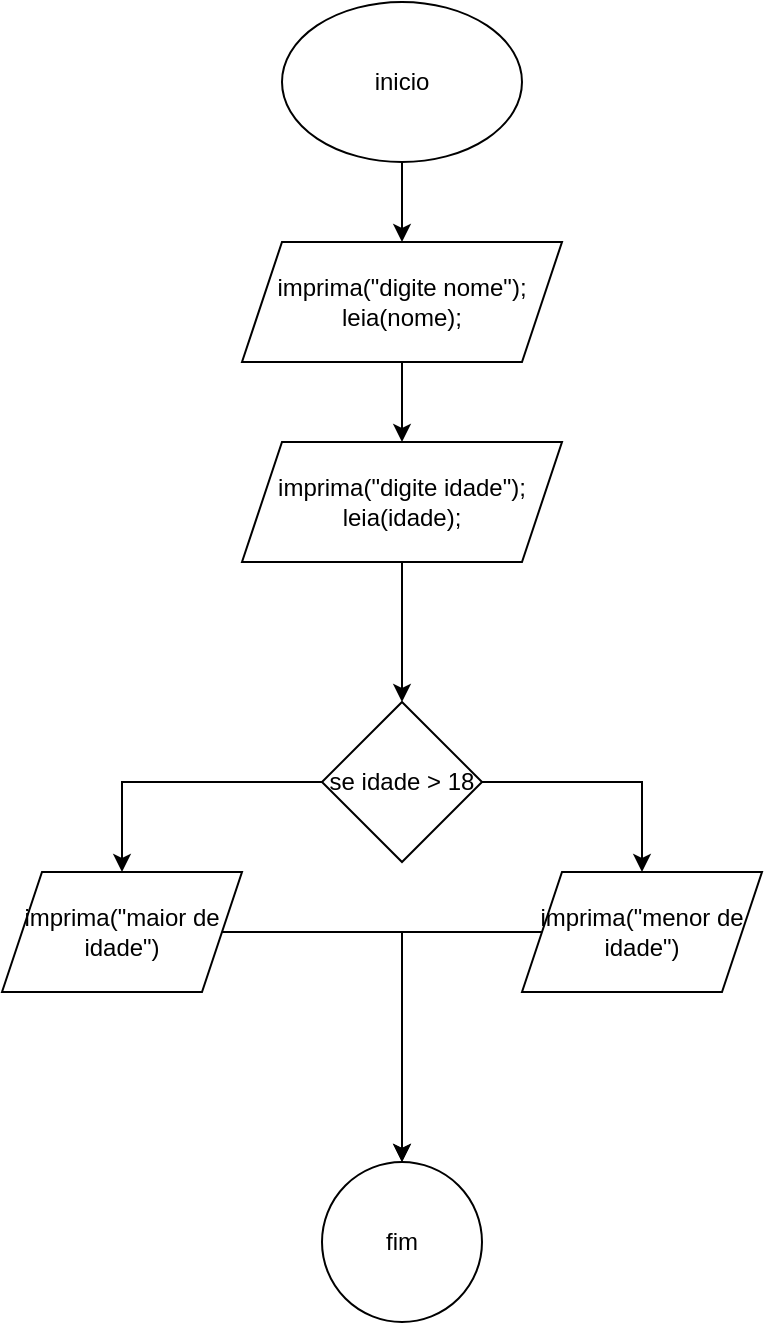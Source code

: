 <mxfile version="24.7.7">
  <diagram name="Página-1" id="385TMY79AWGwdWh3FIsn">
    <mxGraphModel dx="1434" dy="780" grid="1" gridSize="10" guides="1" tooltips="1" connect="1" arrows="1" fold="1" page="1" pageScale="1" pageWidth="827" pageHeight="1169" math="0" shadow="0">
      <root>
        <mxCell id="0" />
        <mxCell id="1" parent="0" />
        <mxCell id="VZ4IFcShaRtxtsI_1uKa-1" value="" style="edgeStyle=orthogonalEdgeStyle;rounded=0;orthogonalLoop=1;jettySize=auto;html=1;" edge="1" parent="1" source="VZ4IFcShaRtxtsI_1uKa-2" target="VZ4IFcShaRtxtsI_1uKa-4">
          <mxGeometry relative="1" as="geometry" />
        </mxCell>
        <mxCell id="VZ4IFcShaRtxtsI_1uKa-2" value="inicio" style="ellipse;whiteSpace=wrap;html=1;" vertex="1" parent="1">
          <mxGeometry x="340" y="90" width="120" height="80" as="geometry" />
        </mxCell>
        <mxCell id="VZ4IFcShaRtxtsI_1uKa-3" value="" style="edgeStyle=orthogonalEdgeStyle;rounded=0;orthogonalLoop=1;jettySize=auto;html=1;" edge="1" parent="1" source="VZ4IFcShaRtxtsI_1uKa-4" target="VZ4IFcShaRtxtsI_1uKa-6">
          <mxGeometry relative="1" as="geometry" />
        </mxCell>
        <mxCell id="VZ4IFcShaRtxtsI_1uKa-4" value="imprima(&quot;digite nome&quot;);&lt;div&gt;leia(nome);&lt;/div&gt;" style="shape=parallelogram;perimeter=parallelogramPerimeter;whiteSpace=wrap;html=1;fixedSize=1;" vertex="1" parent="1">
          <mxGeometry x="320" y="210" width="160" height="60" as="geometry" />
        </mxCell>
        <mxCell id="VZ4IFcShaRtxtsI_1uKa-13" value="" style="edgeStyle=orthogonalEdgeStyle;rounded=0;orthogonalLoop=1;jettySize=auto;html=1;" edge="1" parent="1" source="VZ4IFcShaRtxtsI_1uKa-6" target="VZ4IFcShaRtxtsI_1uKa-12">
          <mxGeometry relative="1" as="geometry" />
        </mxCell>
        <mxCell id="VZ4IFcShaRtxtsI_1uKa-6" value="imprima(&quot;digite idade&quot;);&lt;div&gt;leia(idade);&lt;/div&gt;" style="shape=parallelogram;perimeter=parallelogramPerimeter;whiteSpace=wrap;html=1;fixedSize=1;" vertex="1" parent="1">
          <mxGeometry x="320" y="310" width="160" height="60" as="geometry" />
        </mxCell>
        <mxCell id="VZ4IFcShaRtxtsI_1uKa-15" value="" style="edgeStyle=orthogonalEdgeStyle;rounded=0;orthogonalLoop=1;jettySize=auto;html=1;" edge="1" parent="1" source="VZ4IFcShaRtxtsI_1uKa-12" target="VZ4IFcShaRtxtsI_1uKa-14">
          <mxGeometry relative="1" as="geometry" />
        </mxCell>
        <mxCell id="VZ4IFcShaRtxtsI_1uKa-17" value="" style="edgeStyle=orthogonalEdgeStyle;rounded=0;orthogonalLoop=1;jettySize=auto;html=1;" edge="1" parent="1" source="VZ4IFcShaRtxtsI_1uKa-12" target="VZ4IFcShaRtxtsI_1uKa-16">
          <mxGeometry relative="1" as="geometry" />
        </mxCell>
        <mxCell id="VZ4IFcShaRtxtsI_1uKa-12" value="se idade &amp;gt; 18" style="rhombus;whiteSpace=wrap;html=1;" vertex="1" parent="1">
          <mxGeometry x="360" y="440" width="80" height="80" as="geometry" />
        </mxCell>
        <mxCell id="VZ4IFcShaRtxtsI_1uKa-19" value="" style="edgeStyle=orthogonalEdgeStyle;rounded=0;orthogonalLoop=1;jettySize=auto;html=1;" edge="1" parent="1" source="VZ4IFcShaRtxtsI_1uKa-14" target="VZ4IFcShaRtxtsI_1uKa-18">
          <mxGeometry relative="1" as="geometry" />
        </mxCell>
        <mxCell id="VZ4IFcShaRtxtsI_1uKa-14" value="imprima(&quot;maior de idade&quot;)" style="shape=parallelogram;perimeter=parallelogramPerimeter;whiteSpace=wrap;html=1;fixedSize=1;" vertex="1" parent="1">
          <mxGeometry x="200" y="525" width="120" height="60" as="geometry" />
        </mxCell>
        <mxCell id="VZ4IFcShaRtxtsI_1uKa-20" style="edgeStyle=orthogonalEdgeStyle;rounded=0;orthogonalLoop=1;jettySize=auto;html=1;entryX=0.5;entryY=0;entryDx=0;entryDy=0;" edge="1" parent="1" source="VZ4IFcShaRtxtsI_1uKa-16" target="VZ4IFcShaRtxtsI_1uKa-18">
          <mxGeometry relative="1" as="geometry" />
        </mxCell>
        <mxCell id="VZ4IFcShaRtxtsI_1uKa-16" value="imprima(&quot;menor de idade&quot;)" style="shape=parallelogram;perimeter=parallelogramPerimeter;whiteSpace=wrap;html=1;fixedSize=1;" vertex="1" parent="1">
          <mxGeometry x="460" y="525" width="120" height="60" as="geometry" />
        </mxCell>
        <mxCell id="VZ4IFcShaRtxtsI_1uKa-18" value="fim" style="ellipse;whiteSpace=wrap;html=1;" vertex="1" parent="1">
          <mxGeometry x="360" y="670" width="80" height="80" as="geometry" />
        </mxCell>
      </root>
    </mxGraphModel>
  </diagram>
</mxfile>
